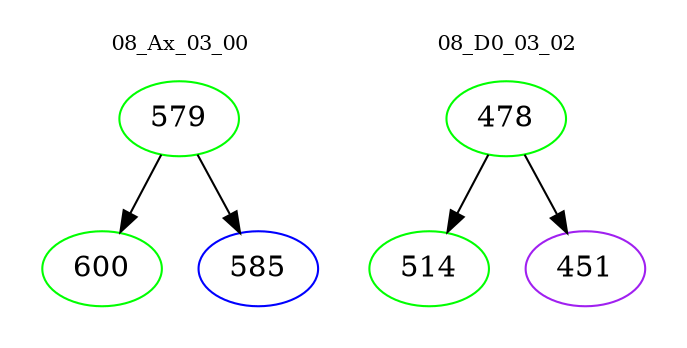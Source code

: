 digraph{
subgraph cluster_0 {
color = white
label = "08_Ax_03_00";
fontsize=10;
T0_579 [label="579", color="green"]
T0_579 -> T0_600 [color="black"]
T0_600 [label="600", color="green"]
T0_579 -> T0_585 [color="black"]
T0_585 [label="585", color="blue"]
}
subgraph cluster_1 {
color = white
label = "08_D0_03_02";
fontsize=10;
T1_478 [label="478", color="green"]
T1_478 -> T1_514 [color="black"]
T1_514 [label="514", color="green"]
T1_478 -> T1_451 [color="black"]
T1_451 [label="451", color="purple"]
}
}
